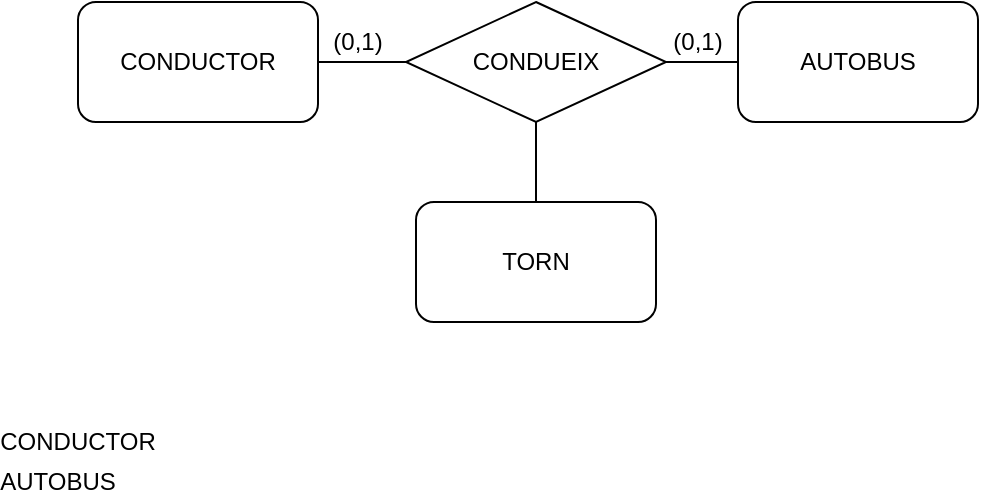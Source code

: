 <mxfile version="15.4.1" type="google" pages="4"><diagram id="R2lEEEUBdFMjLlhIrx00" name="Tasca 1"><mxGraphModel dx="782" dy="507" grid="1" gridSize="10" guides="1" tooltips="1" connect="1" arrows="1" fold="1" page="1" pageScale="1" pageWidth="850" pageHeight="1100" math="0" shadow="0" extFonts="Permanent Marker^https://fonts.googleapis.com/css?family=Permanent+Marker"><root><mxCell id="0"/><mxCell id="1" parent="0"/><mxCell id="wuBYywlAE_bdGIA5BF67-1" value="CONDUEIX" style="rhombus;whiteSpace=wrap;html=1;" parent="1" vertex="1"><mxGeometry x="284" y="230" width="130" height="60" as="geometry"/></mxCell><mxCell id="wuBYywlAE_bdGIA5BF67-2" value="" style="endArrow=none;html=1;exitX=1;exitY=0.5;exitDx=0;exitDy=0;entryX=0;entryY=0.5;entryDx=0;entryDy=0;" parent="1" source="wuBYywlAE_bdGIA5BF67-1" target="wuBYywlAE_bdGIA5BF67-8" edge="1"><mxGeometry width="50" height="50" relative="1" as="geometry"><mxPoint x="380" y="290" as="sourcePoint"/><mxPoint x="450" y="260" as="targetPoint"/></mxGeometry></mxCell><mxCell id="wuBYywlAE_bdGIA5BF67-3" value="" style="endArrow=none;html=1;exitX=1;exitY=0.5;exitDx=0;exitDy=0;entryX=0;entryY=0.5;entryDx=0;entryDy=0;" parent="1" source="wuBYywlAE_bdGIA5BF67-7" target="wuBYywlAE_bdGIA5BF67-1" edge="1"><mxGeometry width="50" height="50" relative="1" as="geometry"><mxPoint x="240" y="260" as="sourcePoint"/><mxPoint x="280" y="260" as="targetPoint"/></mxGeometry></mxCell><mxCell id="wuBYywlAE_bdGIA5BF67-4" value="(0,1)" style="text;html=1;strokeColor=none;fillColor=none;align=center;verticalAlign=middle;whiteSpace=wrap;rounded=0;" parent="1" vertex="1"><mxGeometry x="240" y="240" width="40" height="20" as="geometry"/></mxCell><mxCell id="wuBYywlAE_bdGIA5BF67-5" value="(0,1)" style="text;html=1;strokeColor=none;fillColor=none;align=center;verticalAlign=middle;whiteSpace=wrap;rounded=0;" parent="1" vertex="1"><mxGeometry x="410" y="240" width="40" height="20" as="geometry"/></mxCell><mxCell id="wuBYywlAE_bdGIA5BF67-7" value="CONDUCTOR" style="rounded=1;whiteSpace=wrap;html=1;hachureGap=4;pointerEvents=0;" parent="1" vertex="1"><mxGeometry x="120" y="230" width="120" height="60" as="geometry"/></mxCell><mxCell id="wuBYywlAE_bdGIA5BF67-8" value="AUTOBUS" style="rounded=1;whiteSpace=wrap;html=1;hachureGap=4;pointerEvents=0;" parent="1" vertex="1"><mxGeometry x="450" y="230" width="120" height="60" as="geometry"/></mxCell><mxCell id="wuBYywlAE_bdGIA5BF67-9" value="" style="endArrow=none;html=1;startSize=14;endSize=14;sourcePerimeterSpacing=8;targetPerimeterSpacing=8;entryX=0.5;entryY=1;entryDx=0;entryDy=0;exitX=0.5;exitY=0;exitDx=0;exitDy=0;" parent="1" source="IoiLe8CLNU3kJYLcDqA0-1" target="wuBYywlAE_bdGIA5BF67-1" edge="1"><mxGeometry width="50" height="50" relative="1" as="geometry"><mxPoint x="349" y="330" as="sourcePoint"/><mxPoint x="440" y="380" as="targetPoint"/></mxGeometry></mxCell><mxCell id="wuBYywlAE_bdGIA5BF67-10" value="CONDUCTOR" style="text;html=1;strokeColor=none;fillColor=none;align=center;verticalAlign=middle;whiteSpace=wrap;rounded=0;hachureGap=4;pointerEvents=0;" parent="1" vertex="1"><mxGeometry x="100" y="440" width="40" height="20" as="geometry"/></mxCell><mxCell id="wuBYywlAE_bdGIA5BF67-11" value="AUTOBUS" style="text;html=1;strokeColor=none;fillColor=none;align=center;verticalAlign=middle;whiteSpace=wrap;rounded=0;hachureGap=4;pointerEvents=0;" parent="1" vertex="1"><mxGeometry x="90" y="460" width="40" height="20" as="geometry"/></mxCell><mxCell id="IoiLe8CLNU3kJYLcDqA0-1" value="TORN" style="rounded=1;whiteSpace=wrap;html=1;" parent="1" vertex="1"><mxGeometry x="289" y="330" width="120" height="60" as="geometry"/></mxCell></root></mxGraphModel></diagram><diagram id="LVohNWilMhts2VesnNtI" name="Tasca 2"><mxGraphModel dx="782" dy="507" grid="1" gridSize="10" guides="1" tooltips="1" connect="1" arrows="1" fold="1" page="1" pageScale="1" pageWidth="827" pageHeight="1169" math="0" shadow="0"><root><mxCell id="ai0udcsG7y1Rb97r9EjU-0"/><mxCell id="ai0udcsG7y1Rb97r9EjU-1" parent="ai0udcsG7y1Rb97r9EjU-0"/><mxCell id="MVSxCiwoPPOt1Svvr5Zd-0" value="DIARI" style="rounded=1;whiteSpace=wrap;html=1;hachureGap=4;pointerEvents=0;" parent="ai0udcsG7y1Rb97r9EjU-1" vertex="1"><mxGeometry x="80" y="230" width="120" height="60" as="geometry"/></mxCell><mxCell id="MVSxCiwoPPOt1Svvr5Zd-1" value="AUTOR" style="rounded=1;whiteSpace=wrap;html=1;hachureGap=4;pointerEvents=0;" parent="ai0udcsG7y1Rb97r9EjU-1" vertex="1"><mxGeometry x="510" y="230" width="120" height="60" as="geometry"/></mxCell><mxCell id="MVSxCiwoPPOt1Svvr5Zd-2" value="PUBLICAT" style="rhombus;whiteSpace=wrap;html=1;hachureGap=4;pointerEvents=0;" parent="ai0udcsG7y1Rb97r9EjU-1" vertex="1"><mxGeometry x="70" y="330" width="140" height="80" as="geometry"/></mxCell><mxCell id="MVSxCiwoPPOt1Svvr5Zd-3" value="" style="endArrow=none;html=1;startSize=14;endSize=14;sourcePerimeterSpacing=8;targetPerimeterSpacing=8;exitX=0.5;exitY=1;exitDx=0;exitDy=0;entryX=0.5;entryY=0;entryDx=0;entryDy=0;" parent="ai0udcsG7y1Rb97r9EjU-1" source="MVSxCiwoPPOt1Svvr5Zd-0" target="MVSxCiwoPPOt1Svvr5Zd-2" edge="1"><mxGeometry width="50" height="50" relative="1" as="geometry"><mxPoint x="380" y="290" as="sourcePoint"/><mxPoint x="430" y="240" as="targetPoint"/></mxGeometry></mxCell><mxCell id="MVSxCiwoPPOt1Svvr5Zd-4" value="" style="endArrow=none;html=1;startSize=14;endSize=14;sourcePerimeterSpacing=8;targetPerimeterSpacing=8;entryX=0.5;entryY=0;entryDx=0;entryDy=0;exitX=0.5;exitY=1;exitDx=0;exitDy=0;" parent="ai0udcsG7y1Rb97r9EjU-1" source="MVSxCiwoPPOt1Svvr5Zd-2" target="MVSxCiwoPPOt1Svvr5Zd-5" edge="1"><mxGeometry width="50" height="50" relative="1" as="geometry"><mxPoint x="380" y="290" as="sourcePoint"/><mxPoint x="430" y="240" as="targetPoint"/></mxGeometry></mxCell><mxCell id="MVSxCiwoPPOt1Svvr5Zd-5" value="ARTICLE" style="rounded=1;whiteSpace=wrap;html=1;hachureGap=4;pointerEvents=0;" parent="ai0udcsG7y1Rb97r9EjU-1" vertex="1"><mxGeometry x="80" y="450" width="120" height="60" as="geometry"/></mxCell><mxCell id="MVSxCiwoPPOt1Svvr5Zd-7" value="ESCRIT" style="rhombus;whiteSpace=wrap;html=1;hachureGap=4;pointerEvents=0;" parent="ai0udcsG7y1Rb97r9EjU-1" vertex="1"><mxGeometry x="300" y="220" width="140" height="80" as="geometry"/></mxCell><mxCell id="MVSxCiwoPPOt1Svvr5Zd-8" value="" style="endArrow=none;html=1;startSize=14;endSize=14;sourcePerimeterSpacing=8;targetPerimeterSpacing=8;entryX=1;entryY=0.5;entryDx=0;entryDy=0;exitX=0;exitY=0.5;exitDx=0;exitDy=0;" parent="ai0udcsG7y1Rb97r9EjU-1" source="MVSxCiwoPPOt1Svvr5Zd-7" target="MVSxCiwoPPOt1Svvr5Zd-0" edge="1"><mxGeometry width="50" height="50" relative="1" as="geometry"><mxPoint x="380" y="420" as="sourcePoint"/><mxPoint x="430" y="370" as="targetPoint"/></mxGeometry></mxCell><mxCell id="MVSxCiwoPPOt1Svvr5Zd-9" value="" style="endArrow=none;html=1;startSize=14;endSize=14;sourcePerimeterSpacing=8;targetPerimeterSpacing=8;entryX=0;entryY=0.5;entryDx=0;entryDy=0;exitX=1;exitY=0.5;exitDx=0;exitDy=0;" parent="ai0udcsG7y1Rb97r9EjU-1" source="MVSxCiwoPPOt1Svvr5Zd-7" target="MVSxCiwoPPOt1Svvr5Zd-1" edge="1"><mxGeometry width="50" height="50" relative="1" as="geometry"><mxPoint x="380" y="420" as="sourcePoint"/><mxPoint x="430" y="370" as="targetPoint"/></mxGeometry></mxCell><mxCell id="MVSxCiwoPPOt1Svvr5Zd-10" value="(1,N)" style="text;html=1;strokeColor=none;fillColor=none;align=center;verticalAlign=middle;whiteSpace=wrap;rounded=0;hachureGap=4;pointerEvents=0;" parent="ai0udcsG7y1Rb97r9EjU-1" vertex="1"><mxGeometry x="150" y="420" width="40" height="20" as="geometry"/></mxCell><mxCell id="MVSxCiwoPPOt1Svvr5Zd-11" value="títol" style="ellipse;whiteSpace=wrap;html=1;hachureGap=4;pointerEvents=0;" parent="ai0udcsG7y1Rb97r9EjU-1" vertex="1"><mxGeometry x="20" y="530" width="80" height="60" as="geometry"/></mxCell><mxCell id="le9C6L05BbY2FjeZALyc-1" value="nom_fitxer" style="ellipse;whiteSpace=wrap;html=1;hachureGap=4;pointerEvents=0;" parent="ai0udcsG7y1Rb97r9EjU-1" vertex="1"><mxGeometry x="110" y="540" width="80" height="60" as="geometry"/></mxCell><mxCell id="le9C6L05BbY2FjeZALyc-2" value="tipus" style="ellipse;whiteSpace=wrap;html=1;hachureGap=4;pointerEvents=0;" parent="ai0udcsG7y1Rb97r9EjU-1" vertex="1"><mxGeometry x="200" y="530" width="80" height="60" as="geometry"/></mxCell><mxCell id="le9C6L05BbY2FjeZALyc-3" value="" style="endArrow=none;html=1;startSize=14;endSize=14;sourcePerimeterSpacing=8;targetPerimeterSpacing=8;entryX=0.5;entryY=1;entryDx=0;entryDy=0;" parent="ai0udcsG7y1Rb97r9EjU-1" target="MVSxCiwoPPOt1Svvr5Zd-5" edge="1"><mxGeometry width="50" height="50" relative="1" as="geometry"><mxPoint x="60" y="530" as="sourcePoint"/><mxPoint x="430" y="370" as="targetPoint"/></mxGeometry></mxCell><mxCell id="le9C6L05BbY2FjeZALyc-4" value="" style="endArrow=none;html=1;startSize=14;endSize=14;sourcePerimeterSpacing=8;targetPerimeterSpacing=8;entryX=0.5;entryY=1;entryDx=0;entryDy=0;" parent="ai0udcsG7y1Rb97r9EjU-1" target="MVSxCiwoPPOt1Svvr5Zd-5" edge="1"><mxGeometry width="50" height="50" relative="1" as="geometry"><mxPoint x="150" y="540" as="sourcePoint"/><mxPoint x="430" y="370" as="targetPoint"/></mxGeometry></mxCell><mxCell id="le9C6L05BbY2FjeZALyc-5" value="" style="endArrow=none;html=1;startSize=14;endSize=14;sourcePerimeterSpacing=8;targetPerimeterSpacing=8;entryX=0.5;entryY=0;entryDx=0;entryDy=0;" parent="ai0udcsG7y1Rb97r9EjU-1" target="le9C6L05BbY2FjeZALyc-2" edge="1"><mxGeometry width="50" height="50" relative="1" as="geometry"><mxPoint x="140" y="510" as="sourcePoint"/><mxPoint x="430" y="370" as="targetPoint"/></mxGeometry></mxCell><mxCell id="le9C6L05BbY2FjeZALyc-11" value="" style="endArrow=none;html=1;startSize=14;endSize=14;sourcePerimeterSpacing=8;targetPerimeterSpacing=8;exitX=0.5;exitY=0;exitDx=0;exitDy=0;entryX=0.5;entryY=1;entryDx=0;entryDy=0;" parent="ai0udcsG7y1Rb97r9EjU-1" source="MVSxCiwoPPOt1Svvr5Zd-0" edge="1"><mxGeometry width="50" height="50" relative="1" as="geometry"><mxPoint x="370" y="420" as="sourcePoint"/><mxPoint x="200" y="170" as="targetPoint"/></mxGeometry></mxCell><mxCell id="le9C6L05BbY2FjeZALyc-12" value="" style="endArrow=none;html=1;startSize=14;endSize=14;sourcePerimeterSpacing=8;targetPerimeterSpacing=8;exitX=0.5;exitY=0;exitDx=0;exitDy=0;entryX=0.5;entryY=1;entryDx=0;entryDy=0;" parent="ai0udcsG7y1Rb97r9EjU-1" source="MVSxCiwoPPOt1Svvr5Zd-0" edge="1"><mxGeometry width="50" height="50" relative="1" as="geometry"><mxPoint x="370" y="420" as="sourcePoint"/><mxPoint x="110" y="170" as="targetPoint"/></mxGeometry></mxCell><mxCell id="le9C6L05BbY2FjeZALyc-13" value="" style="endArrow=none;html=1;startSize=14;endSize=14;sourcePerimeterSpacing=8;targetPerimeterSpacing=8;exitX=0.5;exitY=0;exitDx=0;exitDy=0;entryX=0.5;entryY=1;entryDx=0;entryDy=0;" parent="ai0udcsG7y1Rb97r9EjU-1" source="MVSxCiwoPPOt1Svvr5Zd-0" edge="1"><mxGeometry width="50" height="50" relative="1" as="geometry"><mxPoint x="370" y="420" as="sourcePoint"/><mxPoint x="30" y="200" as="targetPoint"/></mxGeometry></mxCell><mxCell id="le9C6L05BbY2FjeZALyc-14" value="(1,1)" style="text;html=1;strokeColor=none;fillColor=none;align=center;verticalAlign=middle;whiteSpace=wrap;rounded=0;hachureGap=4;pointerEvents=0;" parent="ai0udcsG7y1Rb97r9EjU-1" vertex="1"><mxGeometry x="460" y="240" width="40" height="20" as="geometry"/></mxCell><mxCell id="le9C6L05BbY2FjeZALyc-15" value="nom" style="ellipse;whiteSpace=wrap;html=1;hachureGap=4;pointerEvents=0;" parent="ai0udcsG7y1Rb97r9EjU-1" vertex="1"><mxGeometry x="414" y="140" width="80" height="60" as="geometry"/></mxCell><mxCell id="le9C6L05BbY2FjeZALyc-16" value="professió" style="ellipse;whiteSpace=wrap;html=1;hachureGap=4;pointerEvents=0;" parent="ai0udcsG7y1Rb97r9EjU-1" vertex="1"><mxGeometry x="500" y="120" width="80" height="60" as="geometry"/></mxCell><mxCell id="le9C6L05BbY2FjeZALyc-17" value="articles_escrits" style="ellipse;whiteSpace=wrap;html=1;hachureGap=4;pointerEvents=0;" parent="ai0udcsG7y1Rb97r9EjU-1" vertex="1"><mxGeometry x="590" y="120" width="80" height="60" as="geometry"/></mxCell><mxCell id="le9C6L05BbY2FjeZALyc-18" value="on_treballa" style="ellipse;whiteSpace=wrap;html=1;hachureGap=4;pointerEvents=0;" parent="ai0udcsG7y1Rb97r9EjU-1" vertex="1"><mxGeometry x="680" y="140" width="80" height="60" as="geometry"/></mxCell><mxCell id="le9C6L05BbY2FjeZALyc-19" value="" style="endArrow=none;html=1;startSize=14;endSize=14;sourcePerimeterSpacing=8;targetPerimeterSpacing=8;entryX=0.5;entryY=1;entryDx=0;entryDy=0;exitX=0.5;exitY=0;exitDx=0;exitDy=0;" parent="ai0udcsG7y1Rb97r9EjU-1" source="MVSxCiwoPPOt1Svvr5Zd-1" target="le9C6L05BbY2FjeZALyc-18" edge="1"><mxGeometry width="50" height="50" relative="1" as="geometry"><mxPoint x="610" y="200" as="sourcePoint"/><mxPoint x="430" y="220" as="targetPoint"/></mxGeometry></mxCell><mxCell id="le9C6L05BbY2FjeZALyc-20" value="" style="endArrow=none;html=1;startSize=14;endSize=14;sourcePerimeterSpacing=8;targetPerimeterSpacing=8;entryX=0.5;entryY=1;entryDx=0;entryDy=0;exitX=0.5;exitY=0;exitDx=0;exitDy=0;" parent="ai0udcsG7y1Rb97r9EjU-1" source="MVSxCiwoPPOt1Svvr5Zd-1" target="le9C6L05BbY2FjeZALyc-17" edge="1"><mxGeometry width="50" height="50" relative="1" as="geometry"><mxPoint x="380" y="270" as="sourcePoint"/><mxPoint x="430" y="220" as="targetPoint"/></mxGeometry></mxCell><mxCell id="le9C6L05BbY2FjeZALyc-21" value="" style="endArrow=none;html=1;startSize=14;endSize=14;sourcePerimeterSpacing=8;targetPerimeterSpacing=8;entryX=0.5;entryY=1;entryDx=0;entryDy=0;exitX=0.5;exitY=0;exitDx=0;exitDy=0;" parent="ai0udcsG7y1Rb97r9EjU-1" source="MVSxCiwoPPOt1Svvr5Zd-1" target="le9C6L05BbY2FjeZALyc-16" edge="1"><mxGeometry width="50" height="50" relative="1" as="geometry"><mxPoint x="380" y="270" as="sourcePoint"/><mxPoint x="430" y="220" as="targetPoint"/></mxGeometry></mxCell><mxCell id="le9C6L05BbY2FjeZALyc-22" value="" style="endArrow=none;html=1;startSize=14;endSize=14;sourcePerimeterSpacing=8;targetPerimeterSpacing=8;entryX=0.5;entryY=1;entryDx=0;entryDy=0;exitX=0.5;exitY=0;exitDx=0;exitDy=0;" parent="ai0udcsG7y1Rb97r9EjU-1" source="MVSxCiwoPPOt1Svvr5Zd-1" target="le9C6L05BbY2FjeZALyc-15" edge="1"><mxGeometry width="50" height="50" relative="1" as="geometry"><mxPoint x="380" y="270" as="sourcePoint"/><mxPoint x="430" y="220" as="targetPoint"/></mxGeometry></mxCell><mxCell id="le9C6L05BbY2FjeZALyc-23" value="(1,N)" style="text;html=1;strokeColor=none;fillColor=none;align=center;verticalAlign=middle;whiteSpace=wrap;rounded=0;hachureGap=4;pointerEvents=0;" parent="ai0udcsG7y1Rb97r9EjU-1" vertex="1"><mxGeometry x="220" y="240" width="40" height="20" as="geometry"/></mxCell><mxCell id="le9C6L05BbY2FjeZALyc-24" value="(1,N)" style="text;html=1;strokeColor=none;fillColor=none;align=center;verticalAlign=middle;whiteSpace=wrap;rounded=0;hachureGap=4;pointerEvents=0;" parent="ai0udcsG7y1Rb97r9EjU-1" vertex="1"><mxGeometry x="140" y="300" width="40" height="20" as="geometry"/></mxCell></root></mxGraphModel></diagram><diagram id="CXLsohGxNJ4XkiFU4_if" name="Tasca 3"><mxGraphModel dx="1381" dy="795" grid="1" gridSize="10" guides="1" tooltips="1" connect="1" arrows="1" fold="1" page="1" pageScale="1" pageWidth="827" pageHeight="1169" math="0" shadow="0"><root><mxCell id="riuxJzn9c_icVA9-hmu2-0"/><mxCell id="riuxJzn9c_icVA9-hmu2-1" parent="riuxJzn9c_icVA9-hmu2-0"/><mxCell id="riuxJzn9c_icVA9-hmu2-2" value="EMPRESA" style="rounded=1;whiteSpace=wrap;html=1;hachureGap=4;pointerEvents=0;" parent="riuxJzn9c_icVA9-hmu2-1" vertex="1"><mxGeometry x="110" y="220" width="120" height="60" as="geometry"/></mxCell><mxCell id="riuxJzn9c_icVA9-hmu2-3" value="EMPLEAT" style="rounded=1;whiteSpace=wrap;html=1;hachureGap=4;pointerEvents=0;" parent="riuxJzn9c_icVA9-hmu2-1" vertex="1"><mxGeometry x="540" y="220" width="120" height="60" as="geometry"/></mxCell><mxCell id="riuxJzn9c_icVA9-hmu2-4" value="CURS" style="rounded=1;whiteSpace=wrap;html=1;hachureGap=4;pointerEvents=0;" parent="riuxJzn9c_icVA9-hmu2-1" vertex="1"><mxGeometry x="540" y="440" width="120" height="60" as="geometry"/></mxCell><mxCell id="riuxJzn9c_icVA9-hmu2-5" value="FORMA" style="rhombus;whiteSpace=wrap;html=1;hachureGap=4;pointerEvents=0;" parent="riuxJzn9c_icVA9-hmu2-1" vertex="1"><mxGeometry x="320" y="210" width="130" height="80" as="geometry"/></mxCell><mxCell id="riuxJzn9c_icVA9-hmu2-6" value="CURSA/IMPARTEIX" style="rhombus;whiteSpace=wrap;html=1;hachureGap=4;pointerEvents=0;" parent="riuxJzn9c_icVA9-hmu2-1" vertex="1"><mxGeometry x="535" y="320" width="130" height="80" as="geometry"/></mxCell><mxCell id="vgR1Jpa-p9bYMEYM8CwB-0" value="nom" style="ellipse;whiteSpace=wrap;html=1;hachureGap=4;pointerEvents=0;" parent="riuxJzn9c_icVA9-hmu2-1" vertex="1"><mxGeometry x="420" y="510" width="80" height="60" as="geometry"/></mxCell><mxCell id="vgR1Jpa-p9bYMEYM8CwB-1" value="codi" style="ellipse;whiteSpace=wrap;html=1;hachureGap=4;pointerEvents=0;" parent="riuxJzn9c_icVA9-hmu2-1" vertex="1"><mxGeometry x="510" y="525" width="80" height="60" as="geometry"/></mxCell><mxCell id="vgR1Jpa-p9bYMEYM8CwB-2" value="nº_hores" style="ellipse;whiteSpace=wrap;html=1;hachureGap=4;pointerEvents=0;" parent="riuxJzn9c_icVA9-hmu2-1" vertex="1"><mxGeometry x="610" y="525" width="80" height="60" as="geometry"/></mxCell><mxCell id="vgR1Jpa-p9bYMEYM8CwB-3" value="cost" style="ellipse;whiteSpace=wrap;html=1;hachureGap=4;pointerEvents=0;" parent="riuxJzn9c_icVA9-hmu2-1" vertex="1"><mxGeometry x="700" y="510" width="80" height="60" as="geometry"/></mxCell><mxCell id="vgR1Jpa-p9bYMEYM8CwB-4" value="" style="endArrow=none;html=1;startSize=14;endSize=14;sourcePerimeterSpacing=8;targetPerimeterSpacing=8;entryX=0.5;entryY=1;entryDx=0;entryDy=0;exitX=0.5;exitY=0;exitDx=0;exitDy=0;" parent="riuxJzn9c_icVA9-hmu2-1" source="vgR1Jpa-p9bYMEYM8CwB-0" target="riuxJzn9c_icVA9-hmu2-4" edge="1"><mxGeometry width="50" height="50" relative="1" as="geometry"><mxPoint x="370" y="420" as="sourcePoint"/><mxPoint x="420" y="370" as="targetPoint"/></mxGeometry></mxCell><mxCell id="vgR1Jpa-p9bYMEYM8CwB-5" value="" style="endArrow=none;html=1;startSize=14;endSize=14;sourcePerimeterSpacing=8;targetPerimeterSpacing=8;entryX=0.5;entryY=1;entryDx=0;entryDy=0;exitX=0.5;exitY=0;exitDx=0;exitDy=0;" parent="riuxJzn9c_icVA9-hmu2-1" source="vgR1Jpa-p9bYMEYM8CwB-1" target="riuxJzn9c_icVA9-hmu2-4" edge="1"><mxGeometry width="50" height="50" relative="1" as="geometry"><mxPoint x="370" y="420" as="sourcePoint"/><mxPoint x="610" y="510" as="targetPoint"/></mxGeometry></mxCell><mxCell id="vgR1Jpa-p9bYMEYM8CwB-6" value="" style="endArrow=none;html=1;startSize=14;endSize=14;sourcePerimeterSpacing=8;targetPerimeterSpacing=8;entryX=0.5;entryY=1;entryDx=0;entryDy=0;exitX=0.5;exitY=0;exitDx=0;exitDy=0;" parent="riuxJzn9c_icVA9-hmu2-1" source="vgR1Jpa-p9bYMEYM8CwB-2" target="riuxJzn9c_icVA9-hmu2-4" edge="1"><mxGeometry width="50" height="50" relative="1" as="geometry"><mxPoint x="370" y="420" as="sourcePoint"/><mxPoint x="420" y="370" as="targetPoint"/></mxGeometry></mxCell><mxCell id="vgR1Jpa-p9bYMEYM8CwB-8" value="" style="endArrow=none;html=1;startSize=14;endSize=14;sourcePerimeterSpacing=8;targetPerimeterSpacing=8;entryX=0.5;entryY=0;entryDx=0;entryDy=0;exitX=0.5;exitY=1;exitDx=0;exitDy=0;" parent="riuxJzn9c_icVA9-hmu2-1" source="riuxJzn9c_icVA9-hmu2-4" target="vgR1Jpa-p9bYMEYM8CwB-3" edge="1"><mxGeometry width="50" height="50" relative="1" as="geometry"><mxPoint x="370" y="420" as="sourcePoint"/><mxPoint x="420" y="370" as="targetPoint"/></mxGeometry></mxCell><mxCell id="vgR1Jpa-p9bYMEYM8CwB-9" value="" style="endArrow=none;html=1;startSize=14;endSize=14;sourcePerimeterSpacing=8;targetPerimeterSpacing=8;entryX=0.5;entryY=1;entryDx=0;entryDy=0;exitX=0.5;exitY=0;exitDx=0;exitDy=0;" parent="riuxJzn9c_icVA9-hmu2-1" source="riuxJzn9c_icVA9-hmu2-4" target="riuxJzn9c_icVA9-hmu2-6" edge="1"><mxGeometry width="50" height="50" relative="1" as="geometry"><mxPoint x="370" y="420" as="sourcePoint"/><mxPoint x="420" y="370" as="targetPoint"/></mxGeometry></mxCell><mxCell id="vgR1Jpa-p9bYMEYM8CwB-10" value="" style="endArrow=none;html=1;startSize=14;endSize=14;sourcePerimeterSpacing=8;targetPerimeterSpacing=8;entryX=0.5;entryY=1;entryDx=0;entryDy=0;exitX=0.5;exitY=0;exitDx=0;exitDy=0;" parent="riuxJzn9c_icVA9-hmu2-1" source="riuxJzn9c_icVA9-hmu2-6" target="riuxJzn9c_icVA9-hmu2-3" edge="1"><mxGeometry width="50" height="50" relative="1" as="geometry"><mxPoint x="370" y="420" as="sourcePoint"/><mxPoint x="420" y="370" as="targetPoint"/></mxGeometry></mxCell><mxCell id="vgR1Jpa-p9bYMEYM8CwB-11" value="" style="endArrow=none;html=1;startSize=14;endSize=14;sourcePerimeterSpacing=8;targetPerimeterSpacing=8;entryX=0;entryY=0.5;entryDx=0;entryDy=0;exitX=1;exitY=0.5;exitDx=0;exitDy=0;" parent="riuxJzn9c_icVA9-hmu2-1" source="riuxJzn9c_icVA9-hmu2-5" target="riuxJzn9c_icVA9-hmu2-3" edge="1"><mxGeometry width="50" height="50" relative="1" as="geometry"><mxPoint x="370" y="420" as="sourcePoint"/><mxPoint x="420" y="370" as="targetPoint"/></mxGeometry></mxCell><mxCell id="vgR1Jpa-p9bYMEYM8CwB-12" value="" style="endArrow=none;html=1;startSize=14;endSize=14;sourcePerimeterSpacing=8;targetPerimeterSpacing=8;entryX=0;entryY=0.5;entryDx=0;entryDy=0;exitX=1;exitY=0.5;exitDx=0;exitDy=0;" parent="riuxJzn9c_icVA9-hmu2-1" source="riuxJzn9c_icVA9-hmu2-2" target="riuxJzn9c_icVA9-hmu2-5" edge="1"><mxGeometry width="50" height="50" relative="1" as="geometry"><mxPoint x="300" y="420" as="sourcePoint"/><mxPoint x="350" y="370" as="targetPoint"/></mxGeometry></mxCell><mxCell id="14Cc2o7Bgt9qpqzcFjvE-0" value="(1,1)" style="text;html=1;strokeColor=none;fillColor=none;align=center;verticalAlign=middle;whiteSpace=wrap;rounded=0;" parent="riuxJzn9c_icVA9-hmu2-1" vertex="1"><mxGeometry x="540" y="410" width="60" height="30" as="geometry"/></mxCell><mxCell id="14Cc2o7Bgt9qpqzcFjvE-1" value="(1,1)" style="text;html=1;strokeColor=none;fillColor=none;align=center;verticalAlign=middle;whiteSpace=wrap;rounded=0;" parent="riuxJzn9c_icVA9-hmu2-1" vertex="1"><mxGeometry x="540" y="280" width="60" height="30" as="geometry"/></mxCell></root></mxGraphModel></diagram><diagram id="IwRwPLYmaR_pGmiOEJEJ" name="Tasca4"><mxGraphModel dx="1381" dy="795" grid="1" gridSize="10" guides="1" tooltips="1" connect="1" arrows="1" fold="1" page="1" pageScale="1" pageWidth="827" pageHeight="1169" math="0" shadow="0"><root><mxCell id="tsG8cgw9HACX8QU7hSKE-0"/><mxCell id="tsG8cgw9HACX8QU7hSKE-1" parent="tsG8cgw9HACX8QU7hSKE-0"/></root></mxGraphModel></diagram></mxfile>